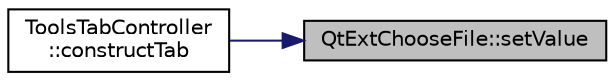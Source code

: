 digraph "QtExtChooseFile::setValue"
{
 // LATEX_PDF_SIZE
  edge [fontname="Helvetica",fontsize="10",labelfontname="Helvetica",labelfontsize="10"];
  node [fontname="Helvetica",fontsize="10",shape=record];
  rankdir="RL";
  Node1 [label="QtExtChooseFile::setValue",height=0.2,width=0.4,color="black", fillcolor="grey75", style="filled", fontcolor="black",tooltip=" "];
  Node1 -> Node2 [dir="back",color="midnightblue",fontsize="10",style="solid",fontname="Helvetica"];
  Node2 [label="ToolsTabController\l::constructTab",height=0.2,width=0.4,color="black", fillcolor="white", style="filled",URL="$class_tools_tab_controller.html#aa90a1d3f904f431ca4d6840e65831975",tooltip=" "];
}
